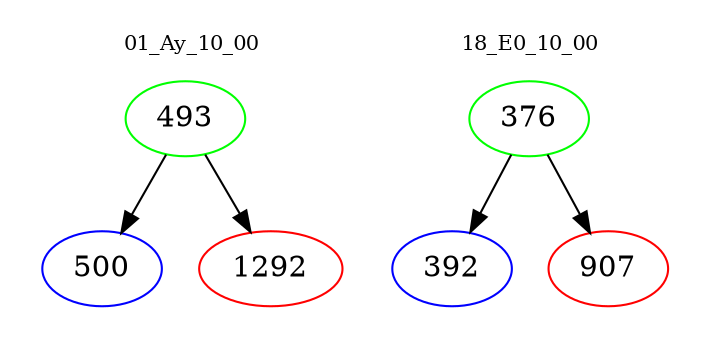 digraph{
subgraph cluster_0 {
color = white
label = "01_Ay_10_00";
fontsize=10;
T0_493 [label="493", color="green"]
T0_493 -> T0_500 [color="black"]
T0_500 [label="500", color="blue"]
T0_493 -> T0_1292 [color="black"]
T0_1292 [label="1292", color="red"]
}
subgraph cluster_1 {
color = white
label = "18_E0_10_00";
fontsize=10;
T1_376 [label="376", color="green"]
T1_376 -> T1_392 [color="black"]
T1_392 [label="392", color="blue"]
T1_376 -> T1_907 [color="black"]
T1_907 [label="907", color="red"]
}
}
